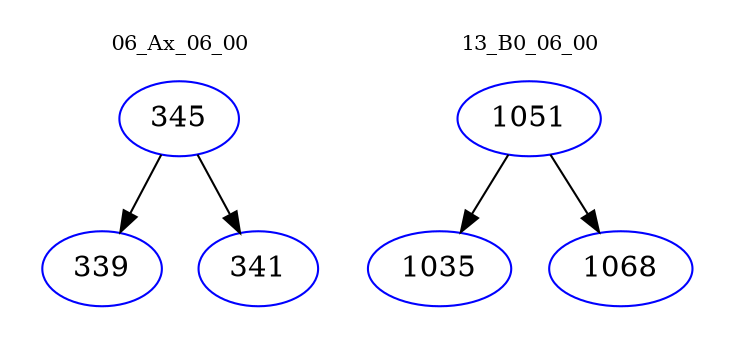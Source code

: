digraph{
subgraph cluster_0 {
color = white
label = "06_Ax_06_00";
fontsize=10;
T0_345 [label="345", color="blue"]
T0_345 -> T0_339 [color="black"]
T0_339 [label="339", color="blue"]
T0_345 -> T0_341 [color="black"]
T0_341 [label="341", color="blue"]
}
subgraph cluster_1 {
color = white
label = "13_B0_06_00";
fontsize=10;
T1_1051 [label="1051", color="blue"]
T1_1051 -> T1_1035 [color="black"]
T1_1035 [label="1035", color="blue"]
T1_1051 -> T1_1068 [color="black"]
T1_1068 [label="1068", color="blue"]
}
}

